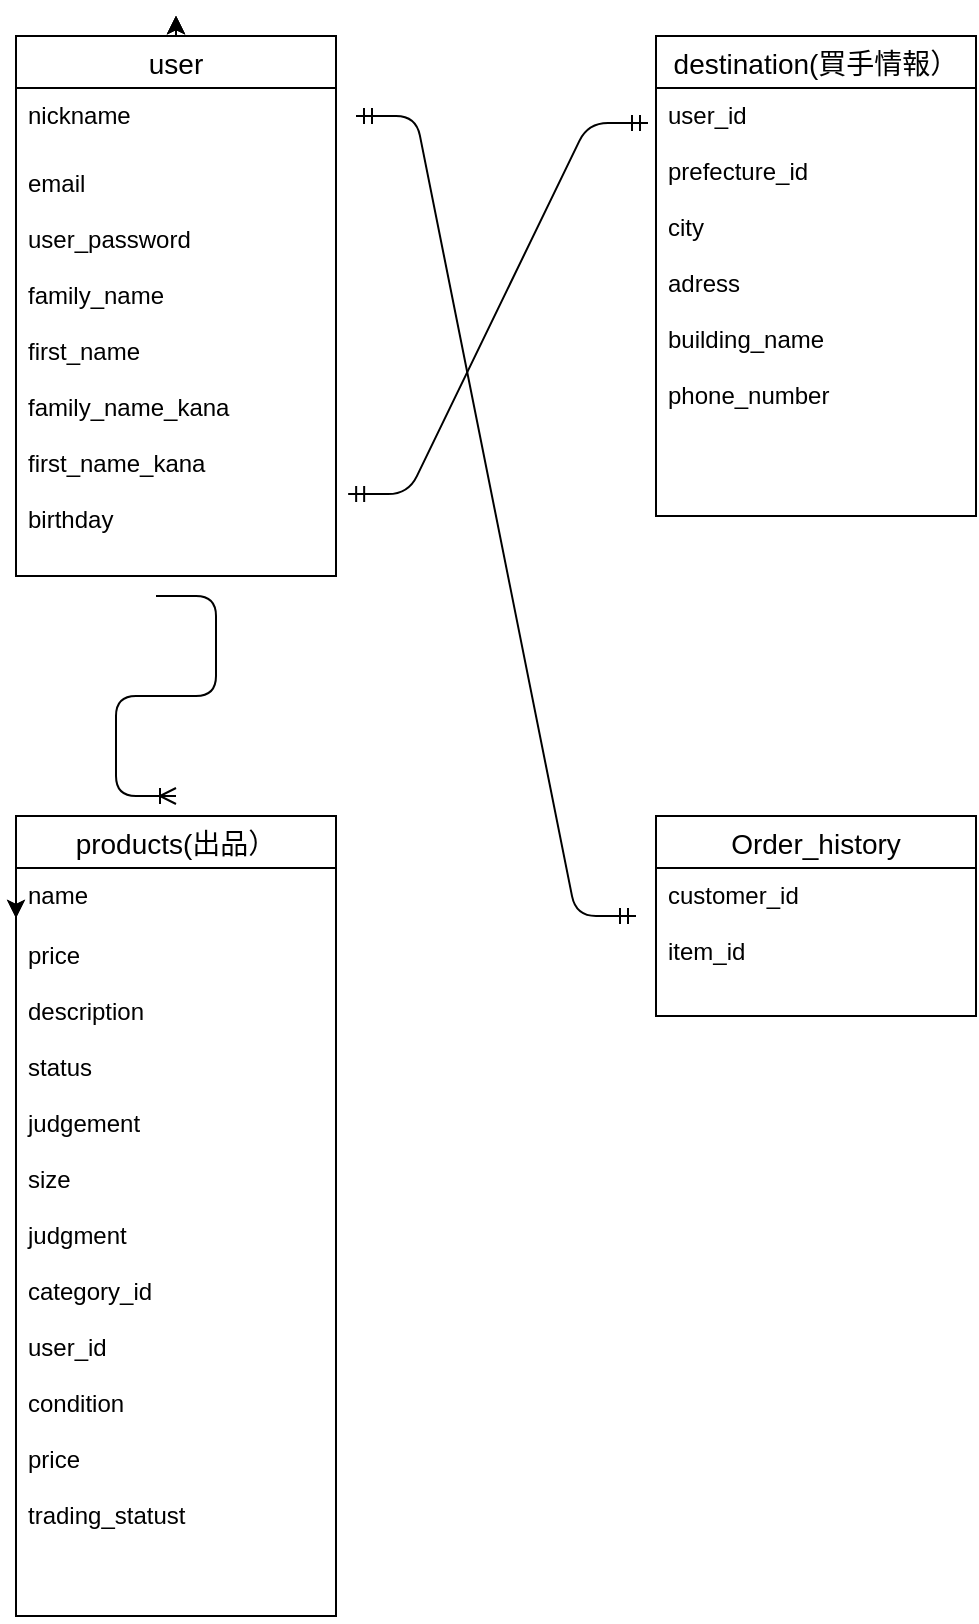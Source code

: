 <mxfile version="13.6.5" pages="3">
    <diagram id="CA4-VOCvIWwnDMiRMhc-" name="ページ1">
        <mxGraphModel dx="1919" dy="1615" grid="1" gridSize="10" guides="1" tooltips="1" connect="1" arrows="1" fold="1" page="1" pageScale="1" pageWidth="827" pageHeight="1169" math="0" shadow="0">
            <root>
                <mxCell id="0"/>
                <mxCell id="1" parent="0"/>
                <mxCell id="V8ICg0lq0RAEsGu50y8h-14" style="edgeStyle=orthogonalEdgeStyle;curved=0;rounded=1;sketch=0;orthogonalLoop=1;jettySize=auto;html=1;exitX=0.5;exitY=0;exitDx=0;exitDy=0;" parent="1" source="V8ICg0lq0RAEsGu50y8h-3" edge="1">
                    <mxGeometry relative="1" as="geometry">
                        <mxPoint x="80" as="targetPoint"/>
                    </mxGeometry>
                </mxCell>
                <mxCell id="V8ICg0lq0RAEsGu50y8h-15" style="edgeStyle=orthogonalEdgeStyle;curved=0;rounded=1;sketch=0;orthogonalLoop=1;jettySize=auto;html=1;exitX=0.5;exitY=0;exitDx=0;exitDy=0;" parent="1" source="V8ICg0lq0RAEsGu50y8h-3" edge="1">
                    <mxGeometry relative="1" as="geometry">
                        <mxPoint x="80" as="targetPoint"/>
                    </mxGeometry>
                </mxCell>
                <mxCell id="V8ICg0lq0RAEsGu50y8h-27" style="edgeStyle=orthogonalEdgeStyle;curved=0;rounded=1;sketch=0;orthogonalLoop=1;jettySize=auto;html=1;exitX=0.5;exitY=0;exitDx=0;exitDy=0;" parent="1" source="V8ICg0lq0RAEsGu50y8h-3" edge="1">
                    <mxGeometry relative="1" as="geometry">
                        <mxPoint x="80" as="targetPoint"/>
                    </mxGeometry>
                </mxCell>
                <mxCell id="V8ICg0lq0RAEsGu50y8h-28" style="edgeStyle=orthogonalEdgeStyle;curved=0;rounded=1;sketch=0;orthogonalLoop=1;jettySize=auto;html=1;exitX=0.5;exitY=0;exitDx=0;exitDy=0;" parent="1" source="V8ICg0lq0RAEsGu50y8h-3" edge="1">
                    <mxGeometry relative="1" as="geometry">
                        <mxPoint x="80" as="targetPoint"/>
                    </mxGeometry>
                </mxCell>
                <mxCell id="V8ICg0lq0RAEsGu50y8h-3" value="user" style="swimlane;fontStyle=0;childLayout=stackLayout;horizontal=1;startSize=26;horizontalStack=0;resizeParent=1;resizeParentMax=0;resizeLast=0;collapsible=1;marginBottom=0;align=center;fontSize=14;" parent="1" vertex="1">
                    <mxGeometry y="10" width="160" height="270" as="geometry"/>
                </mxCell>
                <mxCell id="V8ICg0lq0RAEsGu50y8h-4" value="nickname" style="text;strokeColor=none;fillColor=none;spacingLeft=4;spacingRight=4;overflow=hidden;rotatable=0;points=[[0,0.5],[1,0.5]];portConstraint=eastwest;fontSize=12;" parent="V8ICg0lq0RAEsGu50y8h-3" vertex="1">
                    <mxGeometry y="26" width="160" height="244" as="geometry"/>
                </mxCell>
                <mxCell id="V8ICg0lq0RAEsGu50y8h-12" style="edgeStyle=orthogonalEdgeStyle;curved=0;rounded=1;sketch=0;orthogonalLoop=1;jettySize=auto;html=1;exitX=0;exitY=0.5;exitDx=0;exitDy=0;" parent="1" source="V8ICg0lq0RAEsGu50y8h-10" edge="1">
                    <mxGeometry relative="1" as="geometry">
                        <mxPoint y="451" as="targetPoint"/>
                    </mxGeometry>
                </mxCell>
                <mxCell id="V8ICg0lq0RAEsGu50y8h-13" style="edgeStyle=orthogonalEdgeStyle;curved=0;rounded=1;sketch=0;orthogonalLoop=1;jettySize=auto;html=1;exitX=0;exitY=0.5;exitDx=0;exitDy=0;" parent="1" source="V8ICg0lq0RAEsGu50y8h-10" edge="1">
                    <mxGeometry relative="1" as="geometry">
                        <mxPoint y="451" as="targetPoint"/>
                    </mxGeometry>
                </mxCell>
                <mxCell id="V8ICg0lq0RAEsGu50y8h-8" value="products(出品）" style="swimlane;fontStyle=0;childLayout=stackLayout;horizontal=1;startSize=26;horizontalStack=0;resizeParent=1;resizeParentMax=0;resizeLast=0;collapsible=1;marginBottom=0;align=center;fontSize=14;rounded=0;sketch=0;" parent="1" vertex="1">
                    <mxGeometry y="400" width="160" height="400" as="geometry"/>
                </mxCell>
                <mxCell id="V8ICg0lq0RAEsGu50y8h-10" value="name" style="text;strokeColor=none;fillColor=none;spacingLeft=4;spacingRight=4;overflow=hidden;rotatable=0;points=[[0,0.5],[1,0.5]];portConstraint=eastwest;fontSize=12;" parent="V8ICg0lq0RAEsGu50y8h-8" vertex="1">
                    <mxGeometry y="26" width="160" height="30" as="geometry"/>
                </mxCell>
                <mxCell id="V8ICg0lq0RAEsGu50y8h-11" value="price&#10;&#10;description&#10;&#10;status&#10;&#10;judgement&#10;&#10;size&#10;&#10;judgment&#10;&#10;category_id&#10;&#10;user_id&#10;&#10;condition&#10;&#10;price&#10;&#10;trading_statust" style="text;strokeColor=none;fillColor=none;spacingLeft=4;spacingRight=4;overflow=hidden;rotatable=0;points=[[0,0.5],[1,0.5]];portConstraint=eastwest;fontSize=12;" parent="V8ICg0lq0RAEsGu50y8h-8" vertex="1">
                    <mxGeometry y="56" width="160" height="344" as="geometry"/>
                </mxCell>
                <mxCell id="V8ICg0lq0RAEsGu50y8h-6" value="email&#10;&#10;user_password&#10;&#10;family_name&#10;&#10;first_name&#10;&#10;family_name_kana&#10;&#10;first_name_kana&#10;&#10;birthday" style="text;strokeColor=none;fillColor=none;spacingLeft=4;spacingRight=4;overflow=hidden;rotatable=0;points=[[0,0.5],[1,0.5]];portConstraint=eastwest;fontSize=12;fontStyle=0" parent="1" vertex="1">
                    <mxGeometry y="70" width="160" height="210" as="geometry"/>
                </mxCell>
                <mxCell id="V8ICg0lq0RAEsGu50y8h-43" value="" style="edgeStyle=entityRelationEdgeStyle;fontSize=12;html=1;endArrow=ERmandOne;startArrow=ERmandOne;exitX=1.038;exitY=0.805;exitDx=0;exitDy=0;exitPerimeter=0;entryX=-0.025;entryY=0.082;entryDx=0;entryDy=0;entryPerimeter=0;" parent="1" source="V8ICg0lq0RAEsGu50y8h-6" target="V8ICg0lq0RAEsGu50y8h-31" edge="1">
                    <mxGeometry width="100" height="100" relative="1" as="geometry">
                        <mxPoint x="370" y="240" as="sourcePoint"/>
                        <mxPoint x="410" y="130" as="targetPoint"/>
                    </mxGeometry>
                </mxCell>
                <mxCell id="V8ICg0lq0RAEsGu50y8h-44" value="" style="edgeStyle=entityRelationEdgeStyle;fontSize=12;html=1;endArrow=ERoneToMany;" parent="1" edge="1">
                    <mxGeometry width="100" height="100" relative="1" as="geometry">
                        <mxPoint x="70" y="290" as="sourcePoint"/>
                        <mxPoint x="80" y="390" as="targetPoint"/>
                    </mxGeometry>
                </mxCell>
                <mxCell id="V8ICg0lq0RAEsGu50y8h-29" value="destination(買手情報）" style="swimlane;fontStyle=0;childLayout=stackLayout;horizontal=1;startSize=26;horizontalStack=0;resizeParent=1;resizeParentMax=0;resizeLast=0;collapsible=1;marginBottom=0;align=center;fontSize=14;rounded=0;sketch=0;" parent="1" vertex="1">
                    <mxGeometry x="320" y="10" width="160" height="240" as="geometry"/>
                </mxCell>
                <mxCell id="V8ICg0lq0RAEsGu50y8h-31" value="user_id&#10;&#10;prefecture_id&#10;&#10;city&#10;&#10;adress&#10;&#10;building_name&#10;&#10;phone_number&#10;&#10;" style="text;strokeColor=none;fillColor=none;spacingLeft=4;spacingRight=4;overflow=hidden;rotatable=0;points=[[0,0.5],[1,0.5]];portConstraint=eastwest;fontSize=12;" parent="V8ICg0lq0RAEsGu50y8h-29" vertex="1">
                    <mxGeometry y="26" width="160" height="214" as="geometry"/>
                </mxCell>
                <mxCell id="15" value="Order_history" style="swimlane;fontStyle=0;childLayout=stackLayout;horizontal=1;startSize=26;horizontalStack=0;resizeParent=1;resizeParentMax=0;resizeLast=0;collapsible=1;marginBottom=0;align=center;fontSize=14;" parent="1" vertex="1">
                    <mxGeometry x="320" y="400" width="160" height="100" as="geometry"/>
                </mxCell>
                <mxCell id="17" value="customer_id&#10;&#10;item_id" style="text;strokeColor=none;fillColor=none;spacingLeft=4;spacingRight=4;overflow=hidden;rotatable=0;points=[[0,0.5],[1,0.5]];portConstraint=eastwest;fontSize=12;" parent="15" vertex="1">
                    <mxGeometry y="26" width="160" height="74" as="geometry"/>
                </mxCell>
                <mxCell id="19" value="" style="edgeStyle=entityRelationEdgeStyle;fontSize=12;html=1;endArrow=ERmandOne;startArrow=ERmandOne;" parent="1" edge="1">
                    <mxGeometry width="100" height="100" relative="1" as="geometry">
                        <mxPoint x="170" y="50" as="sourcePoint"/>
                        <mxPoint x="310" y="450" as="targetPoint"/>
                    </mxGeometry>
                </mxCell>
            </root>
        </mxGraphModel>
    </diagram>
    <diagram id="kTTXdfXuba9A6VZpL0Od" name="ページ2">
        &#xa;        &#xa;        &#xa;        &#xa;&#xa;&#xa;&#xa;
        <mxGraphModel dx="444" dy="353" grid="1" gridSize="10" guides="1" tooltips="1" connect="1" arrows="1" fold="1" page="1" pageScale="1" pageWidth="827" pageHeight="1169" math="0" shadow="0">
            &#xa;            &#xa;            &#xa;            &#xa;&#xa;&#xa;&#xa;
            <root>
                &#xa;                &#xa;                &#xa;                &#xa;&#xa;&#xa;&#xa;
                <mxCell id="NngX3FclmNLL98lepxF6-0"/>
                &#xa;                &#xa;                &#xa;                &#xa;&#xa;&#xa;&#xa;
                <mxCell id="NngX3FclmNLL98lepxF6-1" parent="NngX3FclmNLL98lepxF6-0"/>
                &#xa;                &#xa;                &#xa;                &#xa;&#xa;&#xa;&#xa;
            </root>
            &#xa;            &#xa;            &#xa;            &#xa;&#xa;&#xa;&#xa;
        </mxGraphModel>
        &#xa;        &#xa;        &#xa;        &#xa;&#xa;&#xa;&#xa;
    </diagram>
    <diagram id="FAr2G8jeRN5P7BSFad52" name="ページ3">
        &#xa;        &#xa;        &#xa;        &#xa;&#xa;&#xa;&#xa;
        <mxGraphModel dx="444" dy="353" grid="1" gridSize="10" guides="1" tooltips="1" connect="1" arrows="1" fold="1" page="1" pageScale="1" pageWidth="827" pageHeight="1169" math="0" shadow="0">
            &#xa;            &#xa;            &#xa;            &#xa;&#xa;&#xa;&#xa;
            <root>
                &#xa;                &#xa;                &#xa;                &#xa;&#xa;&#xa;&#xa;
                <mxCell id="M1mKtCbu2xHhxpfIMrRc-0"/>
                &#xa;                &#xa;                &#xa;                &#xa;&#xa;&#xa;&#xa;
                <mxCell id="M1mKtCbu2xHhxpfIMrRc-1" parent="M1mKtCbu2xHhxpfIMrRc-0"/>
                &#xa;                &#xa;                &#xa;                &#xa;&#xa;&#xa;&#xa;
            </root>
            &#xa;            &#xa;            &#xa;            &#xa;&#xa;&#xa;&#xa;
        </mxGraphModel>
        &#xa;        &#xa;        &#xa;        &#xa;&#xa;&#xa;&#xa;
    </diagram>
</mxfile>
